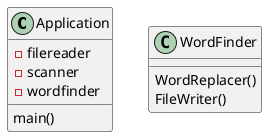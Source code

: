 @startuml
'https://plantuml.com/sequence-diagram

class Application{
-filereader
-scanner
-wordfinder
main()
}

class WordFinder{



WordReplacer()
FileWriter()

}


@enduml